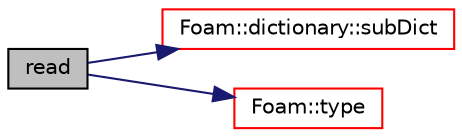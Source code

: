 digraph "read"
{
  bgcolor="transparent";
  edge [fontname="Helvetica",fontsize="10",labelfontname="Helvetica",labelfontsize="10"];
  node [fontname="Helvetica",fontsize="10",shape=record];
  rankdir="LR";
  Node1 [label="read",height=0.2,width=0.4,color="black", fillcolor="grey75", style="filled", fontcolor="black"];
  Node1 -> Node2 [color="midnightblue",fontsize="10",style="solid",fontname="Helvetica"];
  Node2 [label="Foam::dictionary::subDict",height=0.2,width=0.4,color="red",URL="$a00524.html#a42a549aa3e2c88399585b6462f6dbeb3",tooltip="Find and return a sub-dictionary. "];
  Node1 -> Node3 [color="midnightblue",fontsize="10",style="solid",fontname="Helvetica"];
  Node3 [label="Foam::type",height=0.2,width=0.4,color="red",URL="$a10758.html#aec48583af672626378f501eb9fc32cd1",tooltip="Return the file type: DIRECTORY or FILE. "];
}
